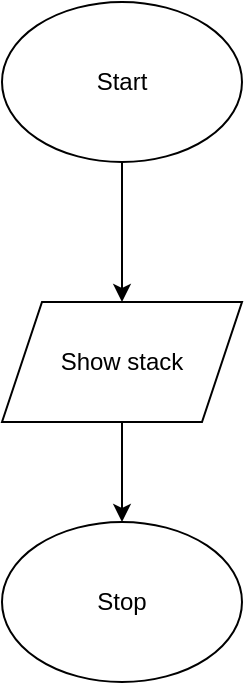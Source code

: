 <mxfile>
    <diagram id="NIbAnpU542bsyaIWqocr" name="Page-1">
        <mxGraphModel dx="834" dy="711" grid="1" gridSize="10" guides="1" tooltips="1" connect="1" arrows="1" fold="1" page="1" pageScale="1" pageWidth="827" pageHeight="1169" math="0" shadow="0">
            <root>
                <mxCell id="0"/>
                <mxCell id="1" parent="0"/>
                <mxCell id="3" style="edgeStyle=none;html=1;" edge="1" parent="1" source="2">
                    <mxGeometry relative="1" as="geometry">
                        <mxPoint x="400" y="240" as="targetPoint"/>
                    </mxGeometry>
                </mxCell>
                <mxCell id="2" value="Start" style="ellipse;whiteSpace=wrap;html=1;" vertex="1" parent="1">
                    <mxGeometry x="340" y="90" width="120" height="80" as="geometry"/>
                </mxCell>
                <mxCell id="6" style="edgeStyle=none;html=1;" edge="1" parent="1" source="4" target="5">
                    <mxGeometry relative="1" as="geometry"/>
                </mxCell>
                <mxCell id="4" value="Show stack" style="shape=parallelogram;perimeter=parallelogramPerimeter;whiteSpace=wrap;html=1;fixedSize=1;" vertex="1" parent="1">
                    <mxGeometry x="340" y="240" width="120" height="60" as="geometry"/>
                </mxCell>
                <mxCell id="5" value="Stop" style="ellipse;whiteSpace=wrap;html=1;" vertex="1" parent="1">
                    <mxGeometry x="340" y="350" width="120" height="80" as="geometry"/>
                </mxCell>
            </root>
        </mxGraphModel>
    </diagram>
</mxfile>